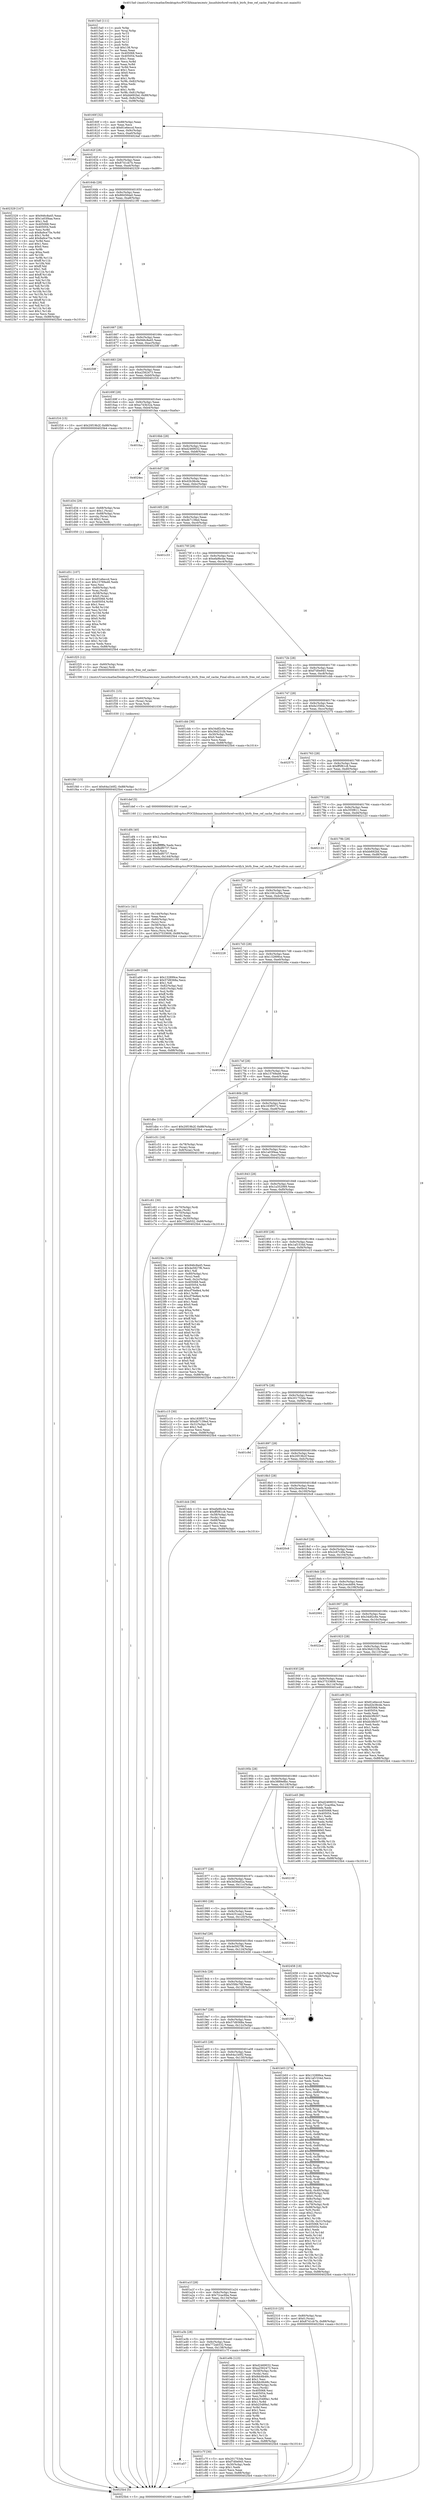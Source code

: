 digraph "0x4015a0" {
  label = "0x4015a0 (/mnt/c/Users/mathe/Desktop/tcc/POCII/binaries/extr_linuxfsbtrfsref-verify.h_btrfs_free_ref_cache_Final-ollvm.out::main(0))"
  labelloc = "t"
  node[shape=record]

  Entry [label="",width=0.3,height=0.3,shape=circle,fillcolor=black,style=filled]
  "0x40160f" [label="{
     0x40160f [32]\l
     | [instrs]\l
     &nbsp;&nbsp;0x40160f \<+6\>: mov -0x88(%rbp),%eax\l
     &nbsp;&nbsp;0x401615 \<+2\>: mov %eax,%ecx\l
     &nbsp;&nbsp;0x401617 \<+6\>: sub $0x81e6eccd,%ecx\l
     &nbsp;&nbsp;0x40161d \<+6\>: mov %eax,-0x9c(%rbp)\l
     &nbsp;&nbsp;0x401623 \<+6\>: mov %ecx,-0xa0(%rbp)\l
     &nbsp;&nbsp;0x401629 \<+6\>: je 00000000004024af \<main+0xf0f\>\l
  }"]
  "0x4024af" [label="{
     0x4024af\l
  }", style=dashed]
  "0x40162f" [label="{
     0x40162f [28]\l
     | [instrs]\l
     &nbsp;&nbsp;0x40162f \<+5\>: jmp 0000000000401634 \<main+0x94\>\l
     &nbsp;&nbsp;0x401634 \<+6\>: mov -0x9c(%rbp),%eax\l
     &nbsp;&nbsp;0x40163a \<+5\>: sub $0x8741cb7b,%eax\l
     &nbsp;&nbsp;0x40163f \<+6\>: mov %eax,-0xa4(%rbp)\l
     &nbsp;&nbsp;0x401645 \<+6\>: je 0000000000402329 \<main+0xd89\>\l
  }"]
  Exit [label="",width=0.3,height=0.3,shape=circle,fillcolor=black,style=filled,peripheries=2]
  "0x402329" [label="{
     0x402329 [147]\l
     | [instrs]\l
     &nbsp;&nbsp;0x402329 \<+5\>: mov $0x946c8a45,%eax\l
     &nbsp;&nbsp;0x40232e \<+5\>: mov $0x1a03f4aa,%ecx\l
     &nbsp;&nbsp;0x402333 \<+2\>: mov $0x1,%dl\l
     &nbsp;&nbsp;0x402335 \<+7\>: mov 0x405068,%esi\l
     &nbsp;&nbsp;0x40233c \<+7\>: mov 0x405054,%edi\l
     &nbsp;&nbsp;0x402343 \<+3\>: mov %esi,%r8d\l
     &nbsp;&nbsp;0x402346 \<+7\>: sub $0x8a9ce75e,%r8d\l
     &nbsp;&nbsp;0x40234d \<+4\>: sub $0x1,%r8d\l
     &nbsp;&nbsp;0x402351 \<+7\>: add $0x8a9ce75e,%r8d\l
     &nbsp;&nbsp;0x402358 \<+4\>: imul %r8d,%esi\l
     &nbsp;&nbsp;0x40235c \<+3\>: and $0x1,%esi\l
     &nbsp;&nbsp;0x40235f \<+3\>: cmp $0x0,%esi\l
     &nbsp;&nbsp;0x402362 \<+4\>: sete %r9b\l
     &nbsp;&nbsp;0x402366 \<+3\>: cmp $0xa,%edi\l
     &nbsp;&nbsp;0x402369 \<+4\>: setl %r10b\l
     &nbsp;&nbsp;0x40236d \<+3\>: mov %r9b,%r11b\l
     &nbsp;&nbsp;0x402370 \<+4\>: xor $0xff,%r11b\l
     &nbsp;&nbsp;0x402374 \<+3\>: mov %r10b,%bl\l
     &nbsp;&nbsp;0x402377 \<+3\>: xor $0xff,%bl\l
     &nbsp;&nbsp;0x40237a \<+3\>: xor $0x1,%dl\l
     &nbsp;&nbsp;0x40237d \<+3\>: mov %r11b,%r14b\l
     &nbsp;&nbsp;0x402380 \<+4\>: and $0xff,%r14b\l
     &nbsp;&nbsp;0x402384 \<+3\>: and %dl,%r9b\l
     &nbsp;&nbsp;0x402387 \<+3\>: mov %bl,%r15b\l
     &nbsp;&nbsp;0x40238a \<+4\>: and $0xff,%r15b\l
     &nbsp;&nbsp;0x40238e \<+3\>: and %dl,%r10b\l
     &nbsp;&nbsp;0x402391 \<+3\>: or %r9b,%r14b\l
     &nbsp;&nbsp;0x402394 \<+3\>: or %r10b,%r15b\l
     &nbsp;&nbsp;0x402397 \<+3\>: xor %r15b,%r14b\l
     &nbsp;&nbsp;0x40239a \<+3\>: or %bl,%r11b\l
     &nbsp;&nbsp;0x40239d \<+4\>: xor $0xff,%r11b\l
     &nbsp;&nbsp;0x4023a1 \<+3\>: or $0x1,%dl\l
     &nbsp;&nbsp;0x4023a4 \<+3\>: and %dl,%r11b\l
     &nbsp;&nbsp;0x4023a7 \<+3\>: or %r11b,%r14b\l
     &nbsp;&nbsp;0x4023aa \<+4\>: test $0x1,%r14b\l
     &nbsp;&nbsp;0x4023ae \<+3\>: cmovne %ecx,%eax\l
     &nbsp;&nbsp;0x4023b1 \<+6\>: mov %eax,-0x88(%rbp)\l
     &nbsp;&nbsp;0x4023b7 \<+5\>: jmp 00000000004025b4 \<main+0x1014\>\l
  }"]
  "0x40164b" [label="{
     0x40164b [28]\l
     | [instrs]\l
     &nbsp;&nbsp;0x40164b \<+5\>: jmp 0000000000401650 \<main+0xb0\>\l
     &nbsp;&nbsp;0x401650 \<+6\>: mov -0x9c(%rbp),%eax\l
     &nbsp;&nbsp;0x401656 \<+5\>: sub $0x884584a0,%eax\l
     &nbsp;&nbsp;0x40165b \<+6\>: mov %eax,-0xa8(%rbp)\l
     &nbsp;&nbsp;0x401661 \<+6\>: je 0000000000402190 \<main+0xbf0\>\l
  }"]
  "0x401f40" [label="{
     0x401f40 [15]\l
     | [instrs]\l
     &nbsp;&nbsp;0x401f40 \<+10\>: movl $0x64a1b0f2,-0x88(%rbp)\l
     &nbsp;&nbsp;0x401f4a \<+5\>: jmp 00000000004025b4 \<main+0x1014\>\l
  }"]
  "0x402190" [label="{
     0x402190\l
  }", style=dashed]
  "0x401667" [label="{
     0x401667 [28]\l
     | [instrs]\l
     &nbsp;&nbsp;0x401667 \<+5\>: jmp 000000000040166c \<main+0xcc\>\l
     &nbsp;&nbsp;0x40166c \<+6\>: mov -0x9c(%rbp),%eax\l
     &nbsp;&nbsp;0x401672 \<+5\>: sub $0x946c8a45,%eax\l
     &nbsp;&nbsp;0x401677 \<+6\>: mov %eax,-0xac(%rbp)\l
     &nbsp;&nbsp;0x40167d \<+6\>: je 000000000040259f \<main+0xfff\>\l
  }"]
  "0x401f31" [label="{
     0x401f31 [15]\l
     | [instrs]\l
     &nbsp;&nbsp;0x401f31 \<+4\>: mov -0x60(%rbp),%rax\l
     &nbsp;&nbsp;0x401f35 \<+3\>: mov (%rax),%rax\l
     &nbsp;&nbsp;0x401f38 \<+3\>: mov %rax,%rdi\l
     &nbsp;&nbsp;0x401f3b \<+5\>: call 0000000000401030 \<free@plt\>\l
     | [calls]\l
     &nbsp;&nbsp;0x401030 \{1\} (unknown)\l
  }"]
  "0x40259f" [label="{
     0x40259f\l
  }", style=dashed]
  "0x401683" [label="{
     0x401683 [28]\l
     | [instrs]\l
     &nbsp;&nbsp;0x401683 \<+5\>: jmp 0000000000401688 \<main+0xe8\>\l
     &nbsp;&nbsp;0x401688 \<+6\>: mov -0x9c(%rbp),%eax\l
     &nbsp;&nbsp;0x40168e \<+5\>: sub $0xa2562473,%eax\l
     &nbsp;&nbsp;0x401693 \<+6\>: mov %eax,-0xb0(%rbp)\l
     &nbsp;&nbsp;0x401699 \<+6\>: je 0000000000401f16 \<main+0x976\>\l
  }"]
  "0x401e1c" [label="{
     0x401e1c [41]\l
     | [instrs]\l
     &nbsp;&nbsp;0x401e1c \<+6\>: mov -0x144(%rbp),%ecx\l
     &nbsp;&nbsp;0x401e22 \<+3\>: imul %eax,%ecx\l
     &nbsp;&nbsp;0x401e25 \<+4\>: mov -0x60(%rbp),%rsi\l
     &nbsp;&nbsp;0x401e29 \<+3\>: mov (%rsi),%rsi\l
     &nbsp;&nbsp;0x401e2c \<+4\>: mov -0x58(%rbp),%rdi\l
     &nbsp;&nbsp;0x401e30 \<+3\>: movslq (%rdi),%rdi\l
     &nbsp;&nbsp;0x401e33 \<+3\>: mov %ecx,(%rsi,%rdi,4)\l
     &nbsp;&nbsp;0x401e36 \<+10\>: movl $0x37533606,-0x88(%rbp)\l
     &nbsp;&nbsp;0x401e40 \<+5\>: jmp 00000000004025b4 \<main+0x1014\>\l
  }"]
  "0x401f16" [label="{
     0x401f16 [15]\l
     | [instrs]\l
     &nbsp;&nbsp;0x401f16 \<+10\>: movl $0x20f19b2f,-0x88(%rbp)\l
     &nbsp;&nbsp;0x401f20 \<+5\>: jmp 00000000004025b4 \<main+0x1014\>\l
  }"]
  "0x40169f" [label="{
     0x40169f [28]\l
     | [instrs]\l
     &nbsp;&nbsp;0x40169f \<+5\>: jmp 00000000004016a4 \<main+0x104\>\l
     &nbsp;&nbsp;0x4016a4 \<+6\>: mov -0x9c(%rbp),%eax\l
     &nbsp;&nbsp;0x4016aa \<+5\>: sub $0xa743b32a,%eax\l
     &nbsp;&nbsp;0x4016af \<+6\>: mov %eax,-0xb4(%rbp)\l
     &nbsp;&nbsp;0x4016b5 \<+6\>: je 0000000000401faa \<main+0xa0a\>\l
  }"]
  "0x401df4" [label="{
     0x401df4 [40]\l
     | [instrs]\l
     &nbsp;&nbsp;0x401df4 \<+5\>: mov $0x2,%ecx\l
     &nbsp;&nbsp;0x401df9 \<+1\>: cltd\l
     &nbsp;&nbsp;0x401dfa \<+2\>: idiv %ecx\l
     &nbsp;&nbsp;0x401dfc \<+6\>: imul $0xfffffffe,%edx,%ecx\l
     &nbsp;&nbsp;0x401e02 \<+6\>: add $0xfbdf0737,%ecx\l
     &nbsp;&nbsp;0x401e08 \<+3\>: add $0x1,%ecx\l
     &nbsp;&nbsp;0x401e0b \<+6\>: sub $0xfbdf0737,%ecx\l
     &nbsp;&nbsp;0x401e11 \<+6\>: mov %ecx,-0x144(%rbp)\l
     &nbsp;&nbsp;0x401e17 \<+5\>: call 0000000000401160 \<next_i\>\l
     | [calls]\l
     &nbsp;&nbsp;0x401160 \{1\} (/mnt/c/Users/mathe/Desktop/tcc/POCII/binaries/extr_linuxfsbtrfsref-verify.h_btrfs_free_ref_cache_Final-ollvm.out::next_i)\l
  }"]
  "0x401faa" [label="{
     0x401faa\l
  }", style=dashed]
  "0x4016bb" [label="{
     0x4016bb [28]\l
     | [instrs]\l
     &nbsp;&nbsp;0x4016bb \<+5\>: jmp 00000000004016c0 \<main+0x120\>\l
     &nbsp;&nbsp;0x4016c0 \<+6\>: mov -0x9c(%rbp),%eax\l
     &nbsp;&nbsp;0x4016c6 \<+5\>: sub $0xd2469032,%eax\l
     &nbsp;&nbsp;0x4016cb \<+6\>: mov %eax,-0xb8(%rbp)\l
     &nbsp;&nbsp;0x4016d1 \<+6\>: je 00000000004024ec \<main+0xf4c\>\l
  }"]
  "0x401d51" [label="{
     0x401d51 [107]\l
     | [instrs]\l
     &nbsp;&nbsp;0x401d51 \<+5\>: mov $0x81e6eccd,%ecx\l
     &nbsp;&nbsp;0x401d56 \<+5\>: mov $0x15769a46,%edx\l
     &nbsp;&nbsp;0x401d5b \<+2\>: xor %esi,%esi\l
     &nbsp;&nbsp;0x401d5d \<+4\>: mov -0x60(%rbp),%rdi\l
     &nbsp;&nbsp;0x401d61 \<+3\>: mov %rax,(%rdi)\l
     &nbsp;&nbsp;0x401d64 \<+4\>: mov -0x58(%rbp),%rax\l
     &nbsp;&nbsp;0x401d68 \<+6\>: movl $0x0,(%rax)\l
     &nbsp;&nbsp;0x401d6e \<+8\>: mov 0x405068,%r8d\l
     &nbsp;&nbsp;0x401d76 \<+8\>: mov 0x405054,%r9d\l
     &nbsp;&nbsp;0x401d7e \<+3\>: sub $0x1,%esi\l
     &nbsp;&nbsp;0x401d81 \<+3\>: mov %r8d,%r10d\l
     &nbsp;&nbsp;0x401d84 \<+3\>: add %esi,%r10d\l
     &nbsp;&nbsp;0x401d87 \<+4\>: imul %r10d,%r8d\l
     &nbsp;&nbsp;0x401d8b \<+4\>: and $0x1,%r8d\l
     &nbsp;&nbsp;0x401d8f \<+4\>: cmp $0x0,%r8d\l
     &nbsp;&nbsp;0x401d93 \<+4\>: sete %r11b\l
     &nbsp;&nbsp;0x401d97 \<+4\>: cmp $0xa,%r9d\l
     &nbsp;&nbsp;0x401d9b \<+3\>: setl %bl\l
     &nbsp;&nbsp;0x401d9e \<+3\>: mov %r11b,%r14b\l
     &nbsp;&nbsp;0x401da1 \<+3\>: and %bl,%r14b\l
     &nbsp;&nbsp;0x401da4 \<+3\>: xor %bl,%r11b\l
     &nbsp;&nbsp;0x401da7 \<+3\>: or %r11b,%r14b\l
     &nbsp;&nbsp;0x401daa \<+4\>: test $0x1,%r14b\l
     &nbsp;&nbsp;0x401dae \<+3\>: cmovne %edx,%ecx\l
     &nbsp;&nbsp;0x401db1 \<+6\>: mov %ecx,-0x88(%rbp)\l
     &nbsp;&nbsp;0x401db7 \<+5\>: jmp 00000000004025b4 \<main+0x1014\>\l
  }"]
  "0x4024ec" [label="{
     0x4024ec\l
  }", style=dashed]
  "0x4016d7" [label="{
     0x4016d7 [28]\l
     | [instrs]\l
     &nbsp;&nbsp;0x4016d7 \<+5\>: jmp 00000000004016dc \<main+0x13c\>\l
     &nbsp;&nbsp;0x4016dc \<+6\>: mov -0x9c(%rbp),%eax\l
     &nbsp;&nbsp;0x4016e2 \<+5\>: sub $0xd2b38cde,%eax\l
     &nbsp;&nbsp;0x4016e7 \<+6\>: mov %eax,-0xbc(%rbp)\l
     &nbsp;&nbsp;0x4016ed \<+6\>: je 0000000000401d34 \<main+0x794\>\l
  }"]
  "0x401a57" [label="{
     0x401a57\l
  }", style=dashed]
  "0x401d34" [label="{
     0x401d34 [29]\l
     | [instrs]\l
     &nbsp;&nbsp;0x401d34 \<+4\>: mov -0x68(%rbp),%rax\l
     &nbsp;&nbsp;0x401d38 \<+6\>: movl $0x1,(%rax)\l
     &nbsp;&nbsp;0x401d3e \<+4\>: mov -0x68(%rbp),%rax\l
     &nbsp;&nbsp;0x401d42 \<+3\>: movslq (%rax),%rax\l
     &nbsp;&nbsp;0x401d45 \<+4\>: shl $0x2,%rax\l
     &nbsp;&nbsp;0x401d49 \<+3\>: mov %rax,%rdi\l
     &nbsp;&nbsp;0x401d4c \<+5\>: call 0000000000401050 \<malloc@plt\>\l
     | [calls]\l
     &nbsp;&nbsp;0x401050 \{1\} (unknown)\l
  }"]
  "0x4016f3" [label="{
     0x4016f3 [28]\l
     | [instrs]\l
     &nbsp;&nbsp;0x4016f3 \<+5\>: jmp 00000000004016f8 \<main+0x158\>\l
     &nbsp;&nbsp;0x4016f8 \<+6\>: mov -0x9c(%rbp),%eax\l
     &nbsp;&nbsp;0x4016fe \<+5\>: sub $0xdb7139ed,%eax\l
     &nbsp;&nbsp;0x401703 \<+6\>: mov %eax,-0xc0(%rbp)\l
     &nbsp;&nbsp;0x401709 \<+6\>: je 0000000000401c33 \<main+0x693\>\l
  }"]
  "0x401c7f" [label="{
     0x401c7f [30]\l
     | [instrs]\l
     &nbsp;&nbsp;0x401c7f \<+5\>: mov $0x201753de,%eax\l
     &nbsp;&nbsp;0x401c84 \<+5\>: mov $0xf7d0e945,%ecx\l
     &nbsp;&nbsp;0x401c89 \<+3\>: mov -0x30(%rbp),%edx\l
     &nbsp;&nbsp;0x401c8c \<+3\>: cmp $0x1,%edx\l
     &nbsp;&nbsp;0x401c8f \<+3\>: cmovl %ecx,%eax\l
     &nbsp;&nbsp;0x401c92 \<+6\>: mov %eax,-0x88(%rbp)\l
     &nbsp;&nbsp;0x401c98 \<+5\>: jmp 00000000004025b4 \<main+0x1014\>\l
  }"]
  "0x401c33" [label="{
     0x401c33\l
  }", style=dashed]
  "0x40170f" [label="{
     0x40170f [28]\l
     | [instrs]\l
     &nbsp;&nbsp;0x40170f \<+5\>: jmp 0000000000401714 \<main+0x174\>\l
     &nbsp;&nbsp;0x401714 \<+6\>: mov -0x9c(%rbp),%eax\l
     &nbsp;&nbsp;0x40171a \<+5\>: sub $0xefa9bcbe,%eax\l
     &nbsp;&nbsp;0x40171f \<+6\>: mov %eax,-0xc4(%rbp)\l
     &nbsp;&nbsp;0x401725 \<+6\>: je 0000000000401f25 \<main+0x985\>\l
  }"]
  "0x401a3b" [label="{
     0x401a3b [28]\l
     | [instrs]\l
     &nbsp;&nbsp;0x401a3b \<+5\>: jmp 0000000000401a40 \<main+0x4a0\>\l
     &nbsp;&nbsp;0x401a40 \<+6\>: mov -0x9c(%rbp),%eax\l
     &nbsp;&nbsp;0x401a46 \<+5\>: sub $0x772ab532,%eax\l
     &nbsp;&nbsp;0x401a4b \<+6\>: mov %eax,-0x138(%rbp)\l
     &nbsp;&nbsp;0x401a51 \<+6\>: je 0000000000401c7f \<main+0x6df\>\l
  }"]
  "0x401f25" [label="{
     0x401f25 [12]\l
     | [instrs]\l
     &nbsp;&nbsp;0x401f25 \<+4\>: mov -0x60(%rbp),%rax\l
     &nbsp;&nbsp;0x401f29 \<+3\>: mov (%rax),%rdi\l
     &nbsp;&nbsp;0x401f2c \<+5\>: call 0000000000401590 \<btrfs_free_ref_cache\>\l
     | [calls]\l
     &nbsp;&nbsp;0x401590 \{1\} (/mnt/c/Users/mathe/Desktop/tcc/POCII/binaries/extr_linuxfsbtrfsref-verify.h_btrfs_free_ref_cache_Final-ollvm.out::btrfs_free_ref_cache)\l
  }"]
  "0x40172b" [label="{
     0x40172b [28]\l
     | [instrs]\l
     &nbsp;&nbsp;0x40172b \<+5\>: jmp 0000000000401730 \<main+0x190\>\l
     &nbsp;&nbsp;0x401730 \<+6\>: mov -0x9c(%rbp),%eax\l
     &nbsp;&nbsp;0x401736 \<+5\>: sub $0xf7d0e945,%eax\l
     &nbsp;&nbsp;0x40173b \<+6\>: mov %eax,-0xc8(%rbp)\l
     &nbsp;&nbsp;0x401741 \<+6\>: je 0000000000401cbb \<main+0x71b\>\l
  }"]
  "0x401e9b" [label="{
     0x401e9b [123]\l
     | [instrs]\l
     &nbsp;&nbsp;0x401e9b \<+5\>: mov $0xd2469032,%eax\l
     &nbsp;&nbsp;0x401ea0 \<+5\>: mov $0xa2562473,%ecx\l
     &nbsp;&nbsp;0x401ea5 \<+4\>: mov -0x58(%rbp),%rdx\l
     &nbsp;&nbsp;0x401ea9 \<+2\>: mov (%rdx),%esi\l
     &nbsp;&nbsp;0x401eab \<+6\>: sub $0x8dc6b48c,%esi\l
     &nbsp;&nbsp;0x401eb1 \<+3\>: add $0x1,%esi\l
     &nbsp;&nbsp;0x401eb4 \<+6\>: add $0x8dc6b48c,%esi\l
     &nbsp;&nbsp;0x401eba \<+4\>: mov -0x58(%rbp),%rdx\l
     &nbsp;&nbsp;0x401ebe \<+2\>: mov %esi,(%rdx)\l
     &nbsp;&nbsp;0x401ec0 \<+7\>: mov 0x405068,%esi\l
     &nbsp;&nbsp;0x401ec7 \<+7\>: mov 0x405054,%edi\l
     &nbsp;&nbsp;0x401ece \<+3\>: mov %esi,%r8d\l
     &nbsp;&nbsp;0x401ed1 \<+7\>: add $0xb25489a1,%r8d\l
     &nbsp;&nbsp;0x401ed8 \<+4\>: sub $0x1,%r8d\l
     &nbsp;&nbsp;0x401edc \<+7\>: sub $0xb25489a1,%r8d\l
     &nbsp;&nbsp;0x401ee3 \<+4\>: imul %r8d,%esi\l
     &nbsp;&nbsp;0x401ee7 \<+3\>: and $0x1,%esi\l
     &nbsp;&nbsp;0x401eea \<+3\>: cmp $0x0,%esi\l
     &nbsp;&nbsp;0x401eed \<+4\>: sete %r9b\l
     &nbsp;&nbsp;0x401ef1 \<+3\>: cmp $0xa,%edi\l
     &nbsp;&nbsp;0x401ef4 \<+4\>: setl %r10b\l
     &nbsp;&nbsp;0x401ef8 \<+3\>: mov %r9b,%r11b\l
     &nbsp;&nbsp;0x401efb \<+3\>: and %r10b,%r11b\l
     &nbsp;&nbsp;0x401efe \<+3\>: xor %r10b,%r9b\l
     &nbsp;&nbsp;0x401f01 \<+3\>: or %r9b,%r11b\l
     &nbsp;&nbsp;0x401f04 \<+4\>: test $0x1,%r11b\l
     &nbsp;&nbsp;0x401f08 \<+3\>: cmovne %ecx,%eax\l
     &nbsp;&nbsp;0x401f0b \<+6\>: mov %eax,-0x88(%rbp)\l
     &nbsp;&nbsp;0x401f11 \<+5\>: jmp 00000000004025b4 \<main+0x1014\>\l
  }"]
  "0x401cbb" [label="{
     0x401cbb [30]\l
     | [instrs]\l
     &nbsp;&nbsp;0x401cbb \<+5\>: mov $0x34df2c6e,%eax\l
     &nbsp;&nbsp;0x401cc0 \<+5\>: mov $0x36d231fb,%ecx\l
     &nbsp;&nbsp;0x401cc5 \<+3\>: mov -0x30(%rbp),%edx\l
     &nbsp;&nbsp;0x401cc8 \<+3\>: cmp $0x0,%edx\l
     &nbsp;&nbsp;0x401ccb \<+3\>: cmove %ecx,%eax\l
     &nbsp;&nbsp;0x401cce \<+6\>: mov %eax,-0x88(%rbp)\l
     &nbsp;&nbsp;0x401cd4 \<+5\>: jmp 00000000004025b4 \<main+0x1014\>\l
  }"]
  "0x401747" [label="{
     0x401747 [28]\l
     | [instrs]\l
     &nbsp;&nbsp;0x401747 \<+5\>: jmp 000000000040174c \<main+0x1ac\>\l
     &nbsp;&nbsp;0x40174c \<+6\>: mov -0x9c(%rbp),%eax\l
     &nbsp;&nbsp;0x401752 \<+5\>: sub $0xfa1f384c,%eax\l
     &nbsp;&nbsp;0x401757 \<+6\>: mov %eax,-0xcc(%rbp)\l
     &nbsp;&nbsp;0x40175d \<+6\>: je 0000000000402575 \<main+0xfd5\>\l
  }"]
  "0x401a1f" [label="{
     0x401a1f [28]\l
     | [instrs]\l
     &nbsp;&nbsp;0x401a1f \<+5\>: jmp 0000000000401a24 \<main+0x484\>\l
     &nbsp;&nbsp;0x401a24 \<+6\>: mov -0x9c(%rbp),%eax\l
     &nbsp;&nbsp;0x401a2a \<+5\>: sub $0x72cac6ba,%eax\l
     &nbsp;&nbsp;0x401a2f \<+6\>: mov %eax,-0x134(%rbp)\l
     &nbsp;&nbsp;0x401a35 \<+6\>: je 0000000000401e9b \<main+0x8fb\>\l
  }"]
  "0x402575" [label="{
     0x402575\l
  }", style=dashed]
  "0x401763" [label="{
     0x401763 [28]\l
     | [instrs]\l
     &nbsp;&nbsp;0x401763 \<+5\>: jmp 0000000000401768 \<main+0x1c8\>\l
     &nbsp;&nbsp;0x401768 \<+6\>: mov -0x9c(%rbp),%eax\l
     &nbsp;&nbsp;0x40176e \<+5\>: sub $0xff5f61c8,%eax\l
     &nbsp;&nbsp;0x401773 \<+6\>: mov %eax,-0xd0(%rbp)\l
     &nbsp;&nbsp;0x401779 \<+6\>: je 0000000000401def \<main+0x84f\>\l
  }"]
  "0x402310" [label="{
     0x402310 [25]\l
     | [instrs]\l
     &nbsp;&nbsp;0x402310 \<+4\>: mov -0x80(%rbp),%rax\l
     &nbsp;&nbsp;0x402314 \<+6\>: movl $0x0,(%rax)\l
     &nbsp;&nbsp;0x40231a \<+10\>: movl $0x8741cb7b,-0x88(%rbp)\l
     &nbsp;&nbsp;0x402324 \<+5\>: jmp 00000000004025b4 \<main+0x1014\>\l
  }"]
  "0x401def" [label="{
     0x401def [5]\l
     | [instrs]\l
     &nbsp;&nbsp;0x401def \<+5\>: call 0000000000401160 \<next_i\>\l
     | [calls]\l
     &nbsp;&nbsp;0x401160 \{1\} (/mnt/c/Users/mathe/Desktop/tcc/POCII/binaries/extr_linuxfsbtrfsref-verify.h_btrfs_free_ref_cache_Final-ollvm.out::next_i)\l
  }"]
  "0x40177f" [label="{
     0x40177f [28]\l
     | [instrs]\l
     &nbsp;&nbsp;0x40177f \<+5\>: jmp 0000000000401784 \<main+0x1e4\>\l
     &nbsp;&nbsp;0x401784 \<+6\>: mov -0x9c(%rbp),%eax\l
     &nbsp;&nbsp;0x40178a \<+5\>: sub $0x355f811,%eax\l
     &nbsp;&nbsp;0x40178f \<+6\>: mov %eax,-0xd4(%rbp)\l
     &nbsp;&nbsp;0x401795 \<+6\>: je 0000000000402123 \<main+0xb83\>\l
  }"]
  "0x401c61" [label="{
     0x401c61 [30]\l
     | [instrs]\l
     &nbsp;&nbsp;0x401c61 \<+4\>: mov -0x70(%rbp),%rdi\l
     &nbsp;&nbsp;0x401c65 \<+2\>: mov %eax,(%rdi)\l
     &nbsp;&nbsp;0x401c67 \<+4\>: mov -0x70(%rbp),%rdi\l
     &nbsp;&nbsp;0x401c6b \<+2\>: mov (%rdi),%eax\l
     &nbsp;&nbsp;0x401c6d \<+3\>: mov %eax,-0x30(%rbp)\l
     &nbsp;&nbsp;0x401c70 \<+10\>: movl $0x772ab532,-0x88(%rbp)\l
     &nbsp;&nbsp;0x401c7a \<+5\>: jmp 00000000004025b4 \<main+0x1014\>\l
  }"]
  "0x402123" [label="{
     0x402123\l
  }", style=dashed]
  "0x40179b" [label="{
     0x40179b [28]\l
     | [instrs]\l
     &nbsp;&nbsp;0x40179b \<+5\>: jmp 00000000004017a0 \<main+0x200\>\l
     &nbsp;&nbsp;0x4017a0 \<+6\>: mov -0x9c(%rbp),%eax\l
     &nbsp;&nbsp;0x4017a6 \<+5\>: sub $0xbb692bd,%eax\l
     &nbsp;&nbsp;0x4017ab \<+6\>: mov %eax,-0xd8(%rbp)\l
     &nbsp;&nbsp;0x4017b1 \<+6\>: je 0000000000401a99 \<main+0x4f9\>\l
  }"]
  "0x401a03" [label="{
     0x401a03 [28]\l
     | [instrs]\l
     &nbsp;&nbsp;0x401a03 \<+5\>: jmp 0000000000401a08 \<main+0x468\>\l
     &nbsp;&nbsp;0x401a08 \<+6\>: mov -0x9c(%rbp),%eax\l
     &nbsp;&nbsp;0x401a0e \<+5\>: sub $0x64a1b0f2,%eax\l
     &nbsp;&nbsp;0x401a13 \<+6\>: mov %eax,-0x130(%rbp)\l
     &nbsp;&nbsp;0x401a19 \<+6\>: je 0000000000402310 \<main+0xd70\>\l
  }"]
  "0x401a99" [label="{
     0x401a99 [106]\l
     | [instrs]\l
     &nbsp;&nbsp;0x401a99 \<+5\>: mov $0x132899ce,%eax\l
     &nbsp;&nbsp;0x401a9e \<+5\>: mov $0x57d9368a,%ecx\l
     &nbsp;&nbsp;0x401aa3 \<+2\>: mov $0x1,%dl\l
     &nbsp;&nbsp;0x401aa5 \<+7\>: mov -0x82(%rbp),%sil\l
     &nbsp;&nbsp;0x401aac \<+7\>: mov -0x81(%rbp),%dil\l
     &nbsp;&nbsp;0x401ab3 \<+3\>: mov %sil,%r8b\l
     &nbsp;&nbsp;0x401ab6 \<+4\>: xor $0xff,%r8b\l
     &nbsp;&nbsp;0x401aba \<+3\>: mov %dil,%r9b\l
     &nbsp;&nbsp;0x401abd \<+4\>: xor $0xff,%r9b\l
     &nbsp;&nbsp;0x401ac1 \<+3\>: xor $0x1,%dl\l
     &nbsp;&nbsp;0x401ac4 \<+3\>: mov %r8b,%r10b\l
     &nbsp;&nbsp;0x401ac7 \<+4\>: and $0xff,%r10b\l
     &nbsp;&nbsp;0x401acb \<+3\>: and %dl,%sil\l
     &nbsp;&nbsp;0x401ace \<+3\>: mov %r9b,%r11b\l
     &nbsp;&nbsp;0x401ad1 \<+4\>: and $0xff,%r11b\l
     &nbsp;&nbsp;0x401ad5 \<+3\>: and %dl,%dil\l
     &nbsp;&nbsp;0x401ad8 \<+3\>: or %sil,%r10b\l
     &nbsp;&nbsp;0x401adb \<+3\>: or %dil,%r11b\l
     &nbsp;&nbsp;0x401ade \<+3\>: xor %r11b,%r10b\l
     &nbsp;&nbsp;0x401ae1 \<+3\>: or %r9b,%r8b\l
     &nbsp;&nbsp;0x401ae4 \<+4\>: xor $0xff,%r8b\l
     &nbsp;&nbsp;0x401ae8 \<+3\>: or $0x1,%dl\l
     &nbsp;&nbsp;0x401aeb \<+3\>: and %dl,%r8b\l
     &nbsp;&nbsp;0x401aee \<+3\>: or %r8b,%r10b\l
     &nbsp;&nbsp;0x401af1 \<+4\>: test $0x1,%r10b\l
     &nbsp;&nbsp;0x401af5 \<+3\>: cmovne %ecx,%eax\l
     &nbsp;&nbsp;0x401af8 \<+6\>: mov %eax,-0x88(%rbp)\l
     &nbsp;&nbsp;0x401afe \<+5\>: jmp 00000000004025b4 \<main+0x1014\>\l
  }"]
  "0x4017b7" [label="{
     0x4017b7 [28]\l
     | [instrs]\l
     &nbsp;&nbsp;0x4017b7 \<+5\>: jmp 00000000004017bc \<main+0x21c\>\l
     &nbsp;&nbsp;0x4017bc \<+6\>: mov -0x9c(%rbp),%eax\l
     &nbsp;&nbsp;0x4017c2 \<+5\>: sub $0x1061a39e,%eax\l
     &nbsp;&nbsp;0x4017c7 \<+6\>: mov %eax,-0xdc(%rbp)\l
     &nbsp;&nbsp;0x4017cd \<+6\>: je 0000000000402228 \<main+0xc88\>\l
  }"]
  "0x4025b4" [label="{
     0x4025b4 [5]\l
     | [instrs]\l
     &nbsp;&nbsp;0x4025b4 \<+5\>: jmp 000000000040160f \<main+0x6f\>\l
  }"]
  "0x4015a0" [label="{
     0x4015a0 [111]\l
     | [instrs]\l
     &nbsp;&nbsp;0x4015a0 \<+1\>: push %rbp\l
     &nbsp;&nbsp;0x4015a1 \<+3\>: mov %rsp,%rbp\l
     &nbsp;&nbsp;0x4015a4 \<+2\>: push %r15\l
     &nbsp;&nbsp;0x4015a6 \<+2\>: push %r14\l
     &nbsp;&nbsp;0x4015a8 \<+2\>: push %r13\l
     &nbsp;&nbsp;0x4015aa \<+2\>: push %r12\l
     &nbsp;&nbsp;0x4015ac \<+1\>: push %rbx\l
     &nbsp;&nbsp;0x4015ad \<+7\>: sub $0x138,%rsp\l
     &nbsp;&nbsp;0x4015b4 \<+2\>: xor %eax,%eax\l
     &nbsp;&nbsp;0x4015b6 \<+7\>: mov 0x405068,%ecx\l
     &nbsp;&nbsp;0x4015bd \<+7\>: mov 0x405054,%edx\l
     &nbsp;&nbsp;0x4015c4 \<+3\>: sub $0x1,%eax\l
     &nbsp;&nbsp;0x4015c7 \<+3\>: mov %ecx,%r8d\l
     &nbsp;&nbsp;0x4015ca \<+3\>: add %eax,%r8d\l
     &nbsp;&nbsp;0x4015cd \<+4\>: imul %r8d,%ecx\l
     &nbsp;&nbsp;0x4015d1 \<+3\>: and $0x1,%ecx\l
     &nbsp;&nbsp;0x4015d4 \<+3\>: cmp $0x0,%ecx\l
     &nbsp;&nbsp;0x4015d7 \<+4\>: sete %r9b\l
     &nbsp;&nbsp;0x4015db \<+4\>: and $0x1,%r9b\l
     &nbsp;&nbsp;0x4015df \<+7\>: mov %r9b,-0x82(%rbp)\l
     &nbsp;&nbsp;0x4015e6 \<+3\>: cmp $0xa,%edx\l
     &nbsp;&nbsp;0x4015e9 \<+4\>: setl %r9b\l
     &nbsp;&nbsp;0x4015ed \<+4\>: and $0x1,%r9b\l
     &nbsp;&nbsp;0x4015f1 \<+7\>: mov %r9b,-0x81(%rbp)\l
     &nbsp;&nbsp;0x4015f8 \<+10\>: movl $0xbb692bd,-0x88(%rbp)\l
     &nbsp;&nbsp;0x401602 \<+6\>: mov %edi,-0x8c(%rbp)\l
     &nbsp;&nbsp;0x401608 \<+7\>: mov %rsi,-0x98(%rbp)\l
  }"]
  "0x401b03" [label="{
     0x401b03 [274]\l
     | [instrs]\l
     &nbsp;&nbsp;0x401b03 \<+5\>: mov $0x132899ce,%eax\l
     &nbsp;&nbsp;0x401b08 \<+5\>: mov $0x1af1534d,%ecx\l
     &nbsp;&nbsp;0x401b0d \<+2\>: xor %edx,%edx\l
     &nbsp;&nbsp;0x401b0f \<+3\>: mov %rsp,%rsi\l
     &nbsp;&nbsp;0x401b12 \<+4\>: add $0xfffffffffffffff0,%rsi\l
     &nbsp;&nbsp;0x401b16 \<+3\>: mov %rsi,%rsp\l
     &nbsp;&nbsp;0x401b19 \<+4\>: mov %rsi,-0x80(%rbp)\l
     &nbsp;&nbsp;0x401b1d \<+3\>: mov %rsp,%rsi\l
     &nbsp;&nbsp;0x401b20 \<+4\>: add $0xfffffffffffffff0,%rsi\l
     &nbsp;&nbsp;0x401b24 \<+3\>: mov %rsi,%rsp\l
     &nbsp;&nbsp;0x401b27 \<+3\>: mov %rsp,%rdi\l
     &nbsp;&nbsp;0x401b2a \<+4\>: add $0xfffffffffffffff0,%rdi\l
     &nbsp;&nbsp;0x401b2e \<+3\>: mov %rdi,%rsp\l
     &nbsp;&nbsp;0x401b31 \<+4\>: mov %rdi,-0x78(%rbp)\l
     &nbsp;&nbsp;0x401b35 \<+3\>: mov %rsp,%rdi\l
     &nbsp;&nbsp;0x401b38 \<+4\>: add $0xfffffffffffffff0,%rdi\l
     &nbsp;&nbsp;0x401b3c \<+3\>: mov %rdi,%rsp\l
     &nbsp;&nbsp;0x401b3f \<+4\>: mov %rdi,-0x70(%rbp)\l
     &nbsp;&nbsp;0x401b43 \<+3\>: mov %rsp,%rdi\l
     &nbsp;&nbsp;0x401b46 \<+4\>: add $0xfffffffffffffff0,%rdi\l
     &nbsp;&nbsp;0x401b4a \<+3\>: mov %rdi,%rsp\l
     &nbsp;&nbsp;0x401b4d \<+4\>: mov %rdi,-0x68(%rbp)\l
     &nbsp;&nbsp;0x401b51 \<+3\>: mov %rsp,%rdi\l
     &nbsp;&nbsp;0x401b54 \<+4\>: add $0xfffffffffffffff0,%rdi\l
     &nbsp;&nbsp;0x401b58 \<+3\>: mov %rdi,%rsp\l
     &nbsp;&nbsp;0x401b5b \<+4\>: mov %rdi,-0x60(%rbp)\l
     &nbsp;&nbsp;0x401b5f \<+3\>: mov %rsp,%rdi\l
     &nbsp;&nbsp;0x401b62 \<+4\>: add $0xfffffffffffffff0,%rdi\l
     &nbsp;&nbsp;0x401b66 \<+3\>: mov %rdi,%rsp\l
     &nbsp;&nbsp;0x401b69 \<+4\>: mov %rdi,-0x58(%rbp)\l
     &nbsp;&nbsp;0x401b6d \<+3\>: mov %rsp,%rdi\l
     &nbsp;&nbsp;0x401b70 \<+4\>: add $0xfffffffffffffff0,%rdi\l
     &nbsp;&nbsp;0x401b74 \<+3\>: mov %rdi,%rsp\l
     &nbsp;&nbsp;0x401b77 \<+4\>: mov %rdi,-0x50(%rbp)\l
     &nbsp;&nbsp;0x401b7b \<+3\>: mov %rsp,%rdi\l
     &nbsp;&nbsp;0x401b7e \<+4\>: add $0xfffffffffffffff0,%rdi\l
     &nbsp;&nbsp;0x401b82 \<+3\>: mov %rdi,%rsp\l
     &nbsp;&nbsp;0x401b85 \<+4\>: mov %rdi,-0x48(%rbp)\l
     &nbsp;&nbsp;0x401b89 \<+3\>: mov %rsp,%rdi\l
     &nbsp;&nbsp;0x401b8c \<+4\>: add $0xfffffffffffffff0,%rdi\l
     &nbsp;&nbsp;0x401b90 \<+3\>: mov %rdi,%rsp\l
     &nbsp;&nbsp;0x401b93 \<+4\>: mov %rdi,-0x40(%rbp)\l
     &nbsp;&nbsp;0x401b97 \<+4\>: mov -0x80(%rbp),%rdi\l
     &nbsp;&nbsp;0x401b9b \<+6\>: movl $0x0,(%rdi)\l
     &nbsp;&nbsp;0x401ba1 \<+7\>: mov -0x8c(%rbp),%r8d\l
     &nbsp;&nbsp;0x401ba8 \<+3\>: mov %r8d,(%rsi)\l
     &nbsp;&nbsp;0x401bab \<+4\>: mov -0x78(%rbp),%rdi\l
     &nbsp;&nbsp;0x401baf \<+7\>: mov -0x98(%rbp),%r9\l
     &nbsp;&nbsp;0x401bb6 \<+3\>: mov %r9,(%rdi)\l
     &nbsp;&nbsp;0x401bb9 \<+3\>: cmpl $0x2,(%rsi)\l
     &nbsp;&nbsp;0x401bbc \<+4\>: setne %r10b\l
     &nbsp;&nbsp;0x401bc0 \<+4\>: and $0x1,%r10b\l
     &nbsp;&nbsp;0x401bc4 \<+4\>: mov %r10b,-0x31(%rbp)\l
     &nbsp;&nbsp;0x401bc8 \<+8\>: mov 0x405068,%r11d\l
     &nbsp;&nbsp;0x401bd0 \<+7\>: mov 0x405054,%ebx\l
     &nbsp;&nbsp;0x401bd7 \<+3\>: sub $0x1,%edx\l
     &nbsp;&nbsp;0x401bda \<+3\>: mov %r11d,%r14d\l
     &nbsp;&nbsp;0x401bdd \<+3\>: add %edx,%r14d\l
     &nbsp;&nbsp;0x401be0 \<+4\>: imul %r14d,%r11d\l
     &nbsp;&nbsp;0x401be4 \<+4\>: and $0x1,%r11d\l
     &nbsp;&nbsp;0x401be8 \<+4\>: cmp $0x0,%r11d\l
     &nbsp;&nbsp;0x401bec \<+4\>: sete %r10b\l
     &nbsp;&nbsp;0x401bf0 \<+3\>: cmp $0xa,%ebx\l
     &nbsp;&nbsp;0x401bf3 \<+4\>: setl %r15b\l
     &nbsp;&nbsp;0x401bf7 \<+3\>: mov %r10b,%r12b\l
     &nbsp;&nbsp;0x401bfa \<+3\>: and %r15b,%r12b\l
     &nbsp;&nbsp;0x401bfd \<+3\>: xor %r15b,%r10b\l
     &nbsp;&nbsp;0x401c00 \<+3\>: or %r10b,%r12b\l
     &nbsp;&nbsp;0x401c03 \<+4\>: test $0x1,%r12b\l
     &nbsp;&nbsp;0x401c07 \<+3\>: cmovne %ecx,%eax\l
     &nbsp;&nbsp;0x401c0a \<+6\>: mov %eax,-0x88(%rbp)\l
     &nbsp;&nbsp;0x401c10 \<+5\>: jmp 00000000004025b4 \<main+0x1014\>\l
  }"]
  "0x402228" [label="{
     0x402228\l
  }", style=dashed]
  "0x4017d3" [label="{
     0x4017d3 [28]\l
     | [instrs]\l
     &nbsp;&nbsp;0x4017d3 \<+5\>: jmp 00000000004017d8 \<main+0x238\>\l
     &nbsp;&nbsp;0x4017d8 \<+6\>: mov -0x9c(%rbp),%eax\l
     &nbsp;&nbsp;0x4017de \<+5\>: sub $0x132899ce,%eax\l
     &nbsp;&nbsp;0x4017e3 \<+6\>: mov %eax,-0xe0(%rbp)\l
     &nbsp;&nbsp;0x4017e9 \<+6\>: je 000000000040246a \<main+0xeca\>\l
  }"]
  "0x4019e7" [label="{
     0x4019e7 [28]\l
     | [instrs]\l
     &nbsp;&nbsp;0x4019e7 \<+5\>: jmp 00000000004019ec \<main+0x44c\>\l
     &nbsp;&nbsp;0x4019ec \<+6\>: mov -0x9c(%rbp),%eax\l
     &nbsp;&nbsp;0x4019f2 \<+5\>: sub $0x57d9368a,%eax\l
     &nbsp;&nbsp;0x4019f7 \<+6\>: mov %eax,-0x12c(%rbp)\l
     &nbsp;&nbsp;0x4019fd \<+6\>: je 0000000000401b03 \<main+0x563\>\l
  }"]
  "0x40246a" [label="{
     0x40246a\l
  }", style=dashed]
  "0x4017ef" [label="{
     0x4017ef [28]\l
     | [instrs]\l
     &nbsp;&nbsp;0x4017ef \<+5\>: jmp 00000000004017f4 \<main+0x254\>\l
     &nbsp;&nbsp;0x4017f4 \<+6\>: mov -0x9c(%rbp),%eax\l
     &nbsp;&nbsp;0x4017fa \<+5\>: sub $0x15769a46,%eax\l
     &nbsp;&nbsp;0x4017ff \<+6\>: mov %eax,-0xe4(%rbp)\l
     &nbsp;&nbsp;0x401805 \<+6\>: je 0000000000401dbc \<main+0x81c\>\l
  }"]
  "0x401f4f" [label="{
     0x401f4f\l
  }", style=dashed]
  "0x401dbc" [label="{
     0x401dbc [15]\l
     | [instrs]\l
     &nbsp;&nbsp;0x401dbc \<+10\>: movl $0x20f19b2f,-0x88(%rbp)\l
     &nbsp;&nbsp;0x401dc6 \<+5\>: jmp 00000000004025b4 \<main+0x1014\>\l
  }"]
  "0x40180b" [label="{
     0x40180b [28]\l
     | [instrs]\l
     &nbsp;&nbsp;0x40180b \<+5\>: jmp 0000000000401810 \<main+0x270\>\l
     &nbsp;&nbsp;0x401810 \<+6\>: mov -0x9c(%rbp),%eax\l
     &nbsp;&nbsp;0x401816 \<+5\>: sub $0x183f0572,%eax\l
     &nbsp;&nbsp;0x40181b \<+6\>: mov %eax,-0xe8(%rbp)\l
     &nbsp;&nbsp;0x401821 \<+6\>: je 0000000000401c51 \<main+0x6b1\>\l
  }"]
  "0x4019cb" [label="{
     0x4019cb [28]\l
     | [instrs]\l
     &nbsp;&nbsp;0x4019cb \<+5\>: jmp 00000000004019d0 \<main+0x430\>\l
     &nbsp;&nbsp;0x4019d0 \<+6\>: mov -0x9c(%rbp),%eax\l
     &nbsp;&nbsp;0x4019d6 \<+5\>: sub $0x55fdc76f,%eax\l
     &nbsp;&nbsp;0x4019db \<+6\>: mov %eax,-0x128(%rbp)\l
     &nbsp;&nbsp;0x4019e1 \<+6\>: je 0000000000401f4f \<main+0x9af\>\l
  }"]
  "0x401c51" [label="{
     0x401c51 [16]\l
     | [instrs]\l
     &nbsp;&nbsp;0x401c51 \<+4\>: mov -0x78(%rbp),%rax\l
     &nbsp;&nbsp;0x401c55 \<+3\>: mov (%rax),%rax\l
     &nbsp;&nbsp;0x401c58 \<+4\>: mov 0x8(%rax),%rdi\l
     &nbsp;&nbsp;0x401c5c \<+5\>: call 0000000000401060 \<atoi@plt\>\l
     | [calls]\l
     &nbsp;&nbsp;0x401060 \{1\} (unknown)\l
  }"]
  "0x401827" [label="{
     0x401827 [28]\l
     | [instrs]\l
     &nbsp;&nbsp;0x401827 \<+5\>: jmp 000000000040182c \<main+0x28c\>\l
     &nbsp;&nbsp;0x40182c \<+6\>: mov -0x9c(%rbp),%eax\l
     &nbsp;&nbsp;0x401832 \<+5\>: sub $0x1a03f4aa,%eax\l
     &nbsp;&nbsp;0x401837 \<+6\>: mov %eax,-0xec(%rbp)\l
     &nbsp;&nbsp;0x40183d \<+6\>: je 00000000004023bc \<main+0xe1c\>\l
  }"]
  "0x402458" [label="{
     0x402458 [18]\l
     | [instrs]\l
     &nbsp;&nbsp;0x402458 \<+3\>: mov -0x2c(%rbp),%eax\l
     &nbsp;&nbsp;0x40245b \<+4\>: lea -0x28(%rbp),%rsp\l
     &nbsp;&nbsp;0x40245f \<+1\>: pop %rbx\l
     &nbsp;&nbsp;0x402460 \<+2\>: pop %r12\l
     &nbsp;&nbsp;0x402462 \<+2\>: pop %r13\l
     &nbsp;&nbsp;0x402464 \<+2\>: pop %r14\l
     &nbsp;&nbsp;0x402466 \<+2\>: pop %r15\l
     &nbsp;&nbsp;0x402468 \<+1\>: pop %rbp\l
     &nbsp;&nbsp;0x402469 \<+1\>: ret\l
  }"]
  "0x4023bc" [label="{
     0x4023bc [156]\l
     | [instrs]\l
     &nbsp;&nbsp;0x4023bc \<+5\>: mov $0x946c8a45,%eax\l
     &nbsp;&nbsp;0x4023c1 \<+5\>: mov $0x4e5927f6,%ecx\l
     &nbsp;&nbsp;0x4023c6 \<+2\>: mov $0x1,%dl\l
     &nbsp;&nbsp;0x4023c8 \<+4\>: mov -0x80(%rbp),%rsi\l
     &nbsp;&nbsp;0x4023cc \<+2\>: mov (%rsi),%edi\l
     &nbsp;&nbsp;0x4023ce \<+3\>: mov %edi,-0x2c(%rbp)\l
     &nbsp;&nbsp;0x4023d1 \<+7\>: mov 0x405068,%edi\l
     &nbsp;&nbsp;0x4023d8 \<+8\>: mov 0x405054,%r8d\l
     &nbsp;&nbsp;0x4023e0 \<+3\>: mov %edi,%r9d\l
     &nbsp;&nbsp;0x4023e3 \<+7\>: add $0xcf76e8e4,%r9d\l
     &nbsp;&nbsp;0x4023ea \<+4\>: sub $0x1,%r9d\l
     &nbsp;&nbsp;0x4023ee \<+7\>: sub $0xcf76e8e4,%r9d\l
     &nbsp;&nbsp;0x4023f5 \<+4\>: imul %r9d,%edi\l
     &nbsp;&nbsp;0x4023f9 \<+3\>: and $0x1,%edi\l
     &nbsp;&nbsp;0x4023fc \<+3\>: cmp $0x0,%edi\l
     &nbsp;&nbsp;0x4023ff \<+4\>: sete %r10b\l
     &nbsp;&nbsp;0x402403 \<+4\>: cmp $0xa,%r8d\l
     &nbsp;&nbsp;0x402407 \<+4\>: setl %r11b\l
     &nbsp;&nbsp;0x40240b \<+3\>: mov %r10b,%bl\l
     &nbsp;&nbsp;0x40240e \<+3\>: xor $0xff,%bl\l
     &nbsp;&nbsp;0x402411 \<+3\>: mov %r11b,%r14b\l
     &nbsp;&nbsp;0x402414 \<+4\>: xor $0xff,%r14b\l
     &nbsp;&nbsp;0x402418 \<+3\>: xor $0x0,%dl\l
     &nbsp;&nbsp;0x40241b \<+3\>: mov %bl,%r15b\l
     &nbsp;&nbsp;0x40241e \<+4\>: and $0x0,%r15b\l
     &nbsp;&nbsp;0x402422 \<+3\>: and %dl,%r10b\l
     &nbsp;&nbsp;0x402425 \<+3\>: mov %r14b,%r12b\l
     &nbsp;&nbsp;0x402428 \<+4\>: and $0x0,%r12b\l
     &nbsp;&nbsp;0x40242c \<+3\>: and %dl,%r11b\l
     &nbsp;&nbsp;0x40242f \<+3\>: or %r10b,%r15b\l
     &nbsp;&nbsp;0x402432 \<+3\>: or %r11b,%r12b\l
     &nbsp;&nbsp;0x402435 \<+3\>: xor %r12b,%r15b\l
     &nbsp;&nbsp;0x402438 \<+3\>: or %r14b,%bl\l
     &nbsp;&nbsp;0x40243b \<+3\>: xor $0xff,%bl\l
     &nbsp;&nbsp;0x40243e \<+3\>: or $0x0,%dl\l
     &nbsp;&nbsp;0x402441 \<+2\>: and %dl,%bl\l
     &nbsp;&nbsp;0x402443 \<+3\>: or %bl,%r15b\l
     &nbsp;&nbsp;0x402446 \<+4\>: test $0x1,%r15b\l
     &nbsp;&nbsp;0x40244a \<+3\>: cmovne %ecx,%eax\l
     &nbsp;&nbsp;0x40244d \<+6\>: mov %eax,-0x88(%rbp)\l
     &nbsp;&nbsp;0x402453 \<+5\>: jmp 00000000004025b4 \<main+0x1014\>\l
  }"]
  "0x401843" [label="{
     0x401843 [28]\l
     | [instrs]\l
     &nbsp;&nbsp;0x401843 \<+5\>: jmp 0000000000401848 \<main+0x2a8\>\l
     &nbsp;&nbsp;0x401848 \<+6\>: mov -0x9c(%rbp),%eax\l
     &nbsp;&nbsp;0x40184e \<+5\>: sub $0x1a352069,%eax\l
     &nbsp;&nbsp;0x401853 \<+6\>: mov %eax,-0xf0(%rbp)\l
     &nbsp;&nbsp;0x401859 \<+6\>: je 000000000040250e \<main+0xf6e\>\l
  }"]
  "0x4019af" [label="{
     0x4019af [28]\l
     | [instrs]\l
     &nbsp;&nbsp;0x4019af \<+5\>: jmp 00000000004019b4 \<main+0x414\>\l
     &nbsp;&nbsp;0x4019b4 \<+6\>: mov -0x9c(%rbp),%eax\l
     &nbsp;&nbsp;0x4019ba \<+5\>: sub $0x4e5927f6,%eax\l
     &nbsp;&nbsp;0x4019bf \<+6\>: mov %eax,-0x124(%rbp)\l
     &nbsp;&nbsp;0x4019c5 \<+6\>: je 0000000000402458 \<main+0xeb8\>\l
  }"]
  "0x40250e" [label="{
     0x40250e\l
  }", style=dashed]
  "0x40185f" [label="{
     0x40185f [28]\l
     | [instrs]\l
     &nbsp;&nbsp;0x40185f \<+5\>: jmp 0000000000401864 \<main+0x2c4\>\l
     &nbsp;&nbsp;0x401864 \<+6\>: mov -0x9c(%rbp),%eax\l
     &nbsp;&nbsp;0x40186a \<+5\>: sub $0x1af1534d,%eax\l
     &nbsp;&nbsp;0x40186f \<+6\>: mov %eax,-0xf4(%rbp)\l
     &nbsp;&nbsp;0x401875 \<+6\>: je 0000000000401c15 \<main+0x675\>\l
  }"]
  "0x402041" [label="{
     0x402041\l
  }", style=dashed]
  "0x401c15" [label="{
     0x401c15 [30]\l
     | [instrs]\l
     &nbsp;&nbsp;0x401c15 \<+5\>: mov $0x183f0572,%eax\l
     &nbsp;&nbsp;0x401c1a \<+5\>: mov $0xdb7139ed,%ecx\l
     &nbsp;&nbsp;0x401c1f \<+3\>: mov -0x31(%rbp),%dl\l
     &nbsp;&nbsp;0x401c22 \<+3\>: test $0x1,%dl\l
     &nbsp;&nbsp;0x401c25 \<+3\>: cmovne %ecx,%eax\l
     &nbsp;&nbsp;0x401c28 \<+6\>: mov %eax,-0x88(%rbp)\l
     &nbsp;&nbsp;0x401c2e \<+5\>: jmp 00000000004025b4 \<main+0x1014\>\l
  }"]
  "0x40187b" [label="{
     0x40187b [28]\l
     | [instrs]\l
     &nbsp;&nbsp;0x40187b \<+5\>: jmp 0000000000401880 \<main+0x2e0\>\l
     &nbsp;&nbsp;0x401880 \<+6\>: mov -0x9c(%rbp),%eax\l
     &nbsp;&nbsp;0x401886 \<+5\>: sub $0x201753de,%eax\l
     &nbsp;&nbsp;0x40188b \<+6\>: mov %eax,-0xf8(%rbp)\l
     &nbsp;&nbsp;0x401891 \<+6\>: je 0000000000401c9d \<main+0x6fd\>\l
  }"]
  "0x401993" [label="{
     0x401993 [28]\l
     | [instrs]\l
     &nbsp;&nbsp;0x401993 \<+5\>: jmp 0000000000401998 \<main+0x3f8\>\l
     &nbsp;&nbsp;0x401998 \<+6\>: mov -0x9c(%rbp),%eax\l
     &nbsp;&nbsp;0x40199e \<+5\>: sub $0x4251eec2,%eax\l
     &nbsp;&nbsp;0x4019a3 \<+6\>: mov %eax,-0x120(%rbp)\l
     &nbsp;&nbsp;0x4019a9 \<+6\>: je 0000000000402041 \<main+0xaa1\>\l
  }"]
  "0x401c9d" [label="{
     0x401c9d\l
  }", style=dashed]
  "0x401897" [label="{
     0x401897 [28]\l
     | [instrs]\l
     &nbsp;&nbsp;0x401897 \<+5\>: jmp 000000000040189c \<main+0x2fc\>\l
     &nbsp;&nbsp;0x40189c \<+6\>: mov -0x9c(%rbp),%eax\l
     &nbsp;&nbsp;0x4018a2 \<+5\>: sub $0x20f19b2f,%eax\l
     &nbsp;&nbsp;0x4018a7 \<+6\>: mov %eax,-0xfc(%rbp)\l
     &nbsp;&nbsp;0x4018ad \<+6\>: je 0000000000401dcb \<main+0x82b\>\l
  }"]
  "0x4022de" [label="{
     0x4022de\l
  }", style=dashed]
  "0x401dcb" [label="{
     0x401dcb [36]\l
     | [instrs]\l
     &nbsp;&nbsp;0x401dcb \<+5\>: mov $0xefa9bcbe,%eax\l
     &nbsp;&nbsp;0x401dd0 \<+5\>: mov $0xff5f61c8,%ecx\l
     &nbsp;&nbsp;0x401dd5 \<+4\>: mov -0x58(%rbp),%rdx\l
     &nbsp;&nbsp;0x401dd9 \<+2\>: mov (%rdx),%esi\l
     &nbsp;&nbsp;0x401ddb \<+4\>: mov -0x68(%rbp),%rdx\l
     &nbsp;&nbsp;0x401ddf \<+2\>: cmp (%rdx),%esi\l
     &nbsp;&nbsp;0x401de1 \<+3\>: cmovl %ecx,%eax\l
     &nbsp;&nbsp;0x401de4 \<+6\>: mov %eax,-0x88(%rbp)\l
     &nbsp;&nbsp;0x401dea \<+5\>: jmp 00000000004025b4 \<main+0x1014\>\l
  }"]
  "0x4018b3" [label="{
     0x4018b3 [28]\l
     | [instrs]\l
     &nbsp;&nbsp;0x4018b3 \<+5\>: jmp 00000000004018b8 \<main+0x318\>\l
     &nbsp;&nbsp;0x4018b8 \<+6\>: mov -0x9c(%rbp),%eax\l
     &nbsp;&nbsp;0x4018be \<+5\>: sub $0x2bce0bcd,%eax\l
     &nbsp;&nbsp;0x4018c3 \<+6\>: mov %eax,-0x100(%rbp)\l
     &nbsp;&nbsp;0x4018c9 \<+6\>: je 00000000004020c8 \<main+0xb28\>\l
  }"]
  "0x401977" [label="{
     0x401977 [28]\l
     | [instrs]\l
     &nbsp;&nbsp;0x401977 \<+5\>: jmp 000000000040197c \<main+0x3dc\>\l
     &nbsp;&nbsp;0x40197c \<+6\>: mov -0x9c(%rbp),%eax\l
     &nbsp;&nbsp;0x401982 \<+5\>: sub $0x3d36a02a,%eax\l
     &nbsp;&nbsp;0x401987 \<+6\>: mov %eax,-0x11c(%rbp)\l
     &nbsp;&nbsp;0x40198d \<+6\>: je 00000000004022de \<main+0xd3e\>\l
  }"]
  "0x4020c8" [label="{
     0x4020c8\l
  }", style=dashed]
  "0x4018cf" [label="{
     0x4018cf [28]\l
     | [instrs]\l
     &nbsp;&nbsp;0x4018cf \<+5\>: jmp 00000000004018d4 \<main+0x334\>\l
     &nbsp;&nbsp;0x4018d4 \<+6\>: mov -0x9c(%rbp),%eax\l
     &nbsp;&nbsp;0x4018da \<+5\>: sub $0x2c67c4fa,%eax\l
     &nbsp;&nbsp;0x4018df \<+6\>: mov %eax,-0x104(%rbp)\l
     &nbsp;&nbsp;0x4018e5 \<+6\>: je 00000000004022fc \<main+0xd5c\>\l
  }"]
  "0x40219f" [label="{
     0x40219f\l
  }", style=dashed]
  "0x4022fc" [label="{
     0x4022fc\l
  }", style=dashed]
  "0x4018eb" [label="{
     0x4018eb [28]\l
     | [instrs]\l
     &nbsp;&nbsp;0x4018eb \<+5\>: jmp 00000000004018f0 \<main+0x350\>\l
     &nbsp;&nbsp;0x4018f0 \<+6\>: mov -0x9c(%rbp),%eax\l
     &nbsp;&nbsp;0x4018f6 \<+5\>: sub $0x2cecdd94,%eax\l
     &nbsp;&nbsp;0x4018fb \<+6\>: mov %eax,-0x108(%rbp)\l
     &nbsp;&nbsp;0x401901 \<+6\>: je 0000000000402065 \<main+0xac5\>\l
  }"]
  "0x40195b" [label="{
     0x40195b [28]\l
     | [instrs]\l
     &nbsp;&nbsp;0x40195b \<+5\>: jmp 0000000000401960 \<main+0x3c0\>\l
     &nbsp;&nbsp;0x401960 \<+6\>: mov -0x9c(%rbp),%eax\l
     &nbsp;&nbsp;0x401966 \<+5\>: sub $0x3889e8bc,%eax\l
     &nbsp;&nbsp;0x40196b \<+6\>: mov %eax,-0x118(%rbp)\l
     &nbsp;&nbsp;0x401971 \<+6\>: je 000000000040219f \<main+0xbff\>\l
  }"]
  "0x402065" [label="{
     0x402065\l
  }", style=dashed]
  "0x401907" [label="{
     0x401907 [28]\l
     | [instrs]\l
     &nbsp;&nbsp;0x401907 \<+5\>: jmp 000000000040190c \<main+0x36c\>\l
     &nbsp;&nbsp;0x40190c \<+6\>: mov -0x9c(%rbp),%eax\l
     &nbsp;&nbsp;0x401912 \<+5\>: sub $0x34df2c6e,%eax\l
     &nbsp;&nbsp;0x401917 \<+6\>: mov %eax,-0x10c(%rbp)\l
     &nbsp;&nbsp;0x40191d \<+6\>: je 00000000004022ed \<main+0xd4d\>\l
  }"]
  "0x401e45" [label="{
     0x401e45 [86]\l
     | [instrs]\l
     &nbsp;&nbsp;0x401e45 \<+5\>: mov $0xd2469032,%eax\l
     &nbsp;&nbsp;0x401e4a \<+5\>: mov $0x72cac6ba,%ecx\l
     &nbsp;&nbsp;0x401e4f \<+2\>: xor %edx,%edx\l
     &nbsp;&nbsp;0x401e51 \<+7\>: mov 0x405068,%esi\l
     &nbsp;&nbsp;0x401e58 \<+7\>: mov 0x405054,%edi\l
     &nbsp;&nbsp;0x401e5f \<+3\>: sub $0x1,%edx\l
     &nbsp;&nbsp;0x401e62 \<+3\>: mov %esi,%r8d\l
     &nbsp;&nbsp;0x401e65 \<+3\>: add %edx,%r8d\l
     &nbsp;&nbsp;0x401e68 \<+4\>: imul %r8d,%esi\l
     &nbsp;&nbsp;0x401e6c \<+3\>: and $0x1,%esi\l
     &nbsp;&nbsp;0x401e6f \<+3\>: cmp $0x0,%esi\l
     &nbsp;&nbsp;0x401e72 \<+4\>: sete %r9b\l
     &nbsp;&nbsp;0x401e76 \<+3\>: cmp $0xa,%edi\l
     &nbsp;&nbsp;0x401e79 \<+4\>: setl %r10b\l
     &nbsp;&nbsp;0x401e7d \<+3\>: mov %r9b,%r11b\l
     &nbsp;&nbsp;0x401e80 \<+3\>: and %r10b,%r11b\l
     &nbsp;&nbsp;0x401e83 \<+3\>: xor %r10b,%r9b\l
     &nbsp;&nbsp;0x401e86 \<+3\>: or %r9b,%r11b\l
     &nbsp;&nbsp;0x401e89 \<+4\>: test $0x1,%r11b\l
     &nbsp;&nbsp;0x401e8d \<+3\>: cmovne %ecx,%eax\l
     &nbsp;&nbsp;0x401e90 \<+6\>: mov %eax,-0x88(%rbp)\l
     &nbsp;&nbsp;0x401e96 \<+5\>: jmp 00000000004025b4 \<main+0x1014\>\l
  }"]
  "0x4022ed" [label="{
     0x4022ed\l
  }", style=dashed]
  "0x401923" [label="{
     0x401923 [28]\l
     | [instrs]\l
     &nbsp;&nbsp;0x401923 \<+5\>: jmp 0000000000401928 \<main+0x388\>\l
     &nbsp;&nbsp;0x401928 \<+6\>: mov -0x9c(%rbp),%eax\l
     &nbsp;&nbsp;0x40192e \<+5\>: sub $0x36d231fb,%eax\l
     &nbsp;&nbsp;0x401933 \<+6\>: mov %eax,-0x110(%rbp)\l
     &nbsp;&nbsp;0x401939 \<+6\>: je 0000000000401cd9 \<main+0x739\>\l
  }"]
  "0x40193f" [label="{
     0x40193f [28]\l
     | [instrs]\l
     &nbsp;&nbsp;0x40193f \<+5\>: jmp 0000000000401944 \<main+0x3a4\>\l
     &nbsp;&nbsp;0x401944 \<+6\>: mov -0x9c(%rbp),%eax\l
     &nbsp;&nbsp;0x40194a \<+5\>: sub $0x37533606,%eax\l
     &nbsp;&nbsp;0x40194f \<+6\>: mov %eax,-0x114(%rbp)\l
     &nbsp;&nbsp;0x401955 \<+6\>: je 0000000000401e45 \<main+0x8a5\>\l
  }"]
  "0x401cd9" [label="{
     0x401cd9 [91]\l
     | [instrs]\l
     &nbsp;&nbsp;0x401cd9 \<+5\>: mov $0x81e6eccd,%eax\l
     &nbsp;&nbsp;0x401cde \<+5\>: mov $0xd2b38cde,%ecx\l
     &nbsp;&nbsp;0x401ce3 \<+7\>: mov 0x405068,%edx\l
     &nbsp;&nbsp;0x401cea \<+7\>: mov 0x405054,%esi\l
     &nbsp;&nbsp;0x401cf1 \<+2\>: mov %edx,%edi\l
     &nbsp;&nbsp;0x401cf3 \<+6\>: sub $0xbb3fb507,%edi\l
     &nbsp;&nbsp;0x401cf9 \<+3\>: sub $0x1,%edi\l
     &nbsp;&nbsp;0x401cfc \<+6\>: add $0xbb3fb507,%edi\l
     &nbsp;&nbsp;0x401d02 \<+3\>: imul %edi,%edx\l
     &nbsp;&nbsp;0x401d05 \<+3\>: and $0x1,%edx\l
     &nbsp;&nbsp;0x401d08 \<+3\>: cmp $0x0,%edx\l
     &nbsp;&nbsp;0x401d0b \<+4\>: sete %r8b\l
     &nbsp;&nbsp;0x401d0f \<+3\>: cmp $0xa,%esi\l
     &nbsp;&nbsp;0x401d12 \<+4\>: setl %r9b\l
     &nbsp;&nbsp;0x401d16 \<+3\>: mov %r8b,%r10b\l
     &nbsp;&nbsp;0x401d19 \<+3\>: and %r9b,%r10b\l
     &nbsp;&nbsp;0x401d1c \<+3\>: xor %r9b,%r8b\l
     &nbsp;&nbsp;0x401d1f \<+3\>: or %r8b,%r10b\l
     &nbsp;&nbsp;0x401d22 \<+4\>: test $0x1,%r10b\l
     &nbsp;&nbsp;0x401d26 \<+3\>: cmovne %ecx,%eax\l
     &nbsp;&nbsp;0x401d29 \<+6\>: mov %eax,-0x88(%rbp)\l
     &nbsp;&nbsp;0x401d2f \<+5\>: jmp 00000000004025b4 \<main+0x1014\>\l
  }"]
  Entry -> "0x4015a0" [label=" 1"]
  "0x40160f" -> "0x4024af" [label=" 0"]
  "0x40160f" -> "0x40162f" [label=" 20"]
  "0x402458" -> Exit [label=" 1"]
  "0x40162f" -> "0x402329" [label=" 1"]
  "0x40162f" -> "0x40164b" [label=" 19"]
  "0x4023bc" -> "0x4025b4" [label=" 1"]
  "0x40164b" -> "0x402190" [label=" 0"]
  "0x40164b" -> "0x401667" [label=" 19"]
  "0x402329" -> "0x4025b4" [label=" 1"]
  "0x401667" -> "0x40259f" [label=" 0"]
  "0x401667" -> "0x401683" [label=" 19"]
  "0x402310" -> "0x4025b4" [label=" 1"]
  "0x401683" -> "0x401f16" [label=" 1"]
  "0x401683" -> "0x40169f" [label=" 18"]
  "0x401f40" -> "0x4025b4" [label=" 1"]
  "0x40169f" -> "0x401faa" [label=" 0"]
  "0x40169f" -> "0x4016bb" [label=" 18"]
  "0x401f31" -> "0x401f40" [label=" 1"]
  "0x4016bb" -> "0x4024ec" [label=" 0"]
  "0x4016bb" -> "0x4016d7" [label=" 18"]
  "0x401f25" -> "0x401f31" [label=" 1"]
  "0x4016d7" -> "0x401d34" [label=" 1"]
  "0x4016d7" -> "0x4016f3" [label=" 17"]
  "0x401f16" -> "0x4025b4" [label=" 1"]
  "0x4016f3" -> "0x401c33" [label=" 0"]
  "0x4016f3" -> "0x40170f" [label=" 17"]
  "0x401e9b" -> "0x4025b4" [label=" 1"]
  "0x40170f" -> "0x401f25" [label=" 1"]
  "0x40170f" -> "0x40172b" [label=" 16"]
  "0x401e1c" -> "0x4025b4" [label=" 1"]
  "0x40172b" -> "0x401cbb" [label=" 1"]
  "0x40172b" -> "0x401747" [label=" 15"]
  "0x401df4" -> "0x401e1c" [label=" 1"]
  "0x401747" -> "0x402575" [label=" 0"]
  "0x401747" -> "0x401763" [label=" 15"]
  "0x401dcb" -> "0x4025b4" [label=" 2"]
  "0x401763" -> "0x401def" [label=" 1"]
  "0x401763" -> "0x40177f" [label=" 14"]
  "0x401dbc" -> "0x4025b4" [label=" 1"]
  "0x40177f" -> "0x402123" [label=" 0"]
  "0x40177f" -> "0x40179b" [label=" 14"]
  "0x401d34" -> "0x401d51" [label=" 1"]
  "0x40179b" -> "0x401a99" [label=" 1"]
  "0x40179b" -> "0x4017b7" [label=" 13"]
  "0x401a99" -> "0x4025b4" [label=" 1"]
  "0x4015a0" -> "0x40160f" [label=" 1"]
  "0x4025b4" -> "0x40160f" [label=" 19"]
  "0x401cbb" -> "0x4025b4" [label=" 1"]
  "0x4017b7" -> "0x402228" [label=" 0"]
  "0x4017b7" -> "0x4017d3" [label=" 13"]
  "0x401c7f" -> "0x4025b4" [label=" 1"]
  "0x4017d3" -> "0x40246a" [label=" 0"]
  "0x4017d3" -> "0x4017ef" [label=" 13"]
  "0x401a3b" -> "0x401c7f" [label=" 1"]
  "0x4017ef" -> "0x401dbc" [label=" 1"]
  "0x4017ef" -> "0x40180b" [label=" 12"]
  "0x401e45" -> "0x4025b4" [label=" 1"]
  "0x40180b" -> "0x401c51" [label=" 1"]
  "0x40180b" -> "0x401827" [label=" 11"]
  "0x401a1f" -> "0x401e9b" [label=" 1"]
  "0x401827" -> "0x4023bc" [label=" 1"]
  "0x401827" -> "0x401843" [label=" 10"]
  "0x401def" -> "0x401df4" [label=" 1"]
  "0x401843" -> "0x40250e" [label=" 0"]
  "0x401843" -> "0x40185f" [label=" 10"]
  "0x401a03" -> "0x402310" [label=" 1"]
  "0x40185f" -> "0x401c15" [label=" 1"]
  "0x40185f" -> "0x40187b" [label=" 9"]
  "0x401d51" -> "0x4025b4" [label=" 1"]
  "0x40187b" -> "0x401c9d" [label=" 0"]
  "0x40187b" -> "0x401897" [label=" 9"]
  "0x401c51" -> "0x401c61" [label=" 1"]
  "0x401897" -> "0x401dcb" [label=" 2"]
  "0x401897" -> "0x4018b3" [label=" 7"]
  "0x401c15" -> "0x4025b4" [label=" 1"]
  "0x4018b3" -> "0x4020c8" [label=" 0"]
  "0x4018b3" -> "0x4018cf" [label=" 7"]
  "0x401cd9" -> "0x4025b4" [label=" 1"]
  "0x4018cf" -> "0x4022fc" [label=" 0"]
  "0x4018cf" -> "0x4018eb" [label=" 7"]
  "0x4019e7" -> "0x401a03" [label=" 3"]
  "0x4018eb" -> "0x402065" [label=" 0"]
  "0x4018eb" -> "0x401907" [label=" 7"]
  "0x401a3b" -> "0x401a57" [label=" 0"]
  "0x401907" -> "0x4022ed" [label=" 0"]
  "0x401907" -> "0x401923" [label=" 7"]
  "0x4019cb" -> "0x4019e7" [label=" 4"]
  "0x401923" -> "0x401cd9" [label=" 1"]
  "0x401923" -> "0x40193f" [label=" 6"]
  "0x4019cb" -> "0x401f4f" [label=" 0"]
  "0x40193f" -> "0x401e45" [label=" 1"]
  "0x40193f" -> "0x40195b" [label=" 5"]
  "0x4019e7" -> "0x401b03" [label=" 1"]
  "0x40195b" -> "0x40219f" [label=" 0"]
  "0x40195b" -> "0x401977" [label=" 5"]
  "0x401b03" -> "0x4025b4" [label=" 1"]
  "0x401977" -> "0x4022de" [label=" 0"]
  "0x401977" -> "0x401993" [label=" 5"]
  "0x401c61" -> "0x4025b4" [label=" 1"]
  "0x401993" -> "0x402041" [label=" 0"]
  "0x401993" -> "0x4019af" [label=" 5"]
  "0x401a03" -> "0x401a1f" [label=" 2"]
  "0x4019af" -> "0x402458" [label=" 1"]
  "0x4019af" -> "0x4019cb" [label=" 4"]
  "0x401a1f" -> "0x401a3b" [label=" 1"]
}
